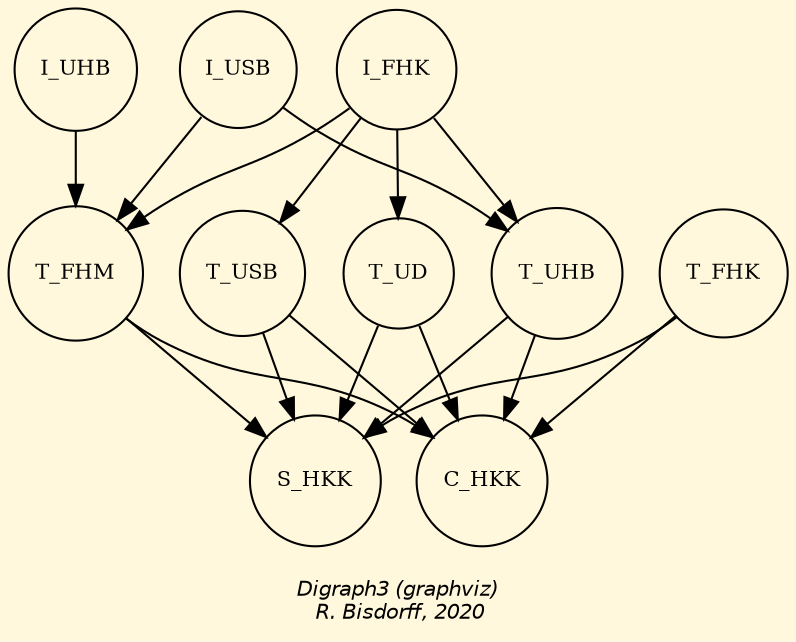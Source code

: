 digraph G {
graph [ bgcolor = cornsilk, ordering = out, fontname = "Helvetica-Oblique",
 fontsize = 12,
 label = "\nDigraph3 (graphviz)\n R. Bisdorff, 2020", size="7,7",fontsize=10];
T_UD [shape = "circle", label = "T_UD", fontsize=10];
T_FHK [shape = "circle", label = "T_FHK", fontsize=10];
T_FHM [shape = "circle", label = "T_FHM", fontsize=10];
I_FHK [shape = "circle", label = "I_FHK", fontsize=10];
T_USB [shape = "circle", label = "T_USB", fontsize=10];
I_USB [shape = "circle", label = "I_USB", fontsize=10];
T_UHB [shape = "circle", label = "T_UHB", fontsize=10];
I_UHB [shape = "circle", label = "I_UHB", fontsize=10];
S_HKK [shape = "circle", label = "S_HKK", fontsize=10];
C_HKK [shape = "circle", label = "C_HKK", fontsize=10];
{ rank = 0; T_FHK; I_UHB; I_FHK; I_USB; }
{ rank = 1; T_FHM; T_USB; T_UD; T_UHB; }
{ rank = 2; S_HKK; C_HKK; }
T_FHK-> S_HKK [style="setlinewidth(1)",color=black] ;
T_FHK-> C_HKK [style="setlinewidth(1)",color=black] ;
I_UHB-> T_FHM [style="setlinewidth(1)",color=black] ;
I_FHK-> T_FHM [style="setlinewidth(1)",color=black] ;
I_FHK-> T_USB [style="setlinewidth(1)",color=black] ;
I_FHK-> T_UD [style="setlinewidth(1)",color=black] ;
I_FHK-> T_UHB [style="setlinewidth(1)",color=black] ;
I_USB-> T_FHM [style="setlinewidth(1)",color=black] ;
I_USB-> T_UHB [style="setlinewidth(1)",color=black] ;
T_FHM-> S_HKK [style="setlinewidth(1)",color=black] ;
T_FHM-> C_HKK [style="setlinewidth(1)",color=black] ;
T_USB-> S_HKK [style="setlinewidth(1)",color=black] ;
T_USB-> C_HKK [style="setlinewidth(1)",color=black] ;
T_UD-> S_HKK [style="setlinewidth(1)",color=black] ;
T_UD-> C_HKK [style="setlinewidth(1)",color=black] ;
T_UHB-> S_HKK [style="setlinewidth(1)",color=black] ;
T_UHB-> C_HKK [style="setlinewidth(1)",color=black] ;
}
 

